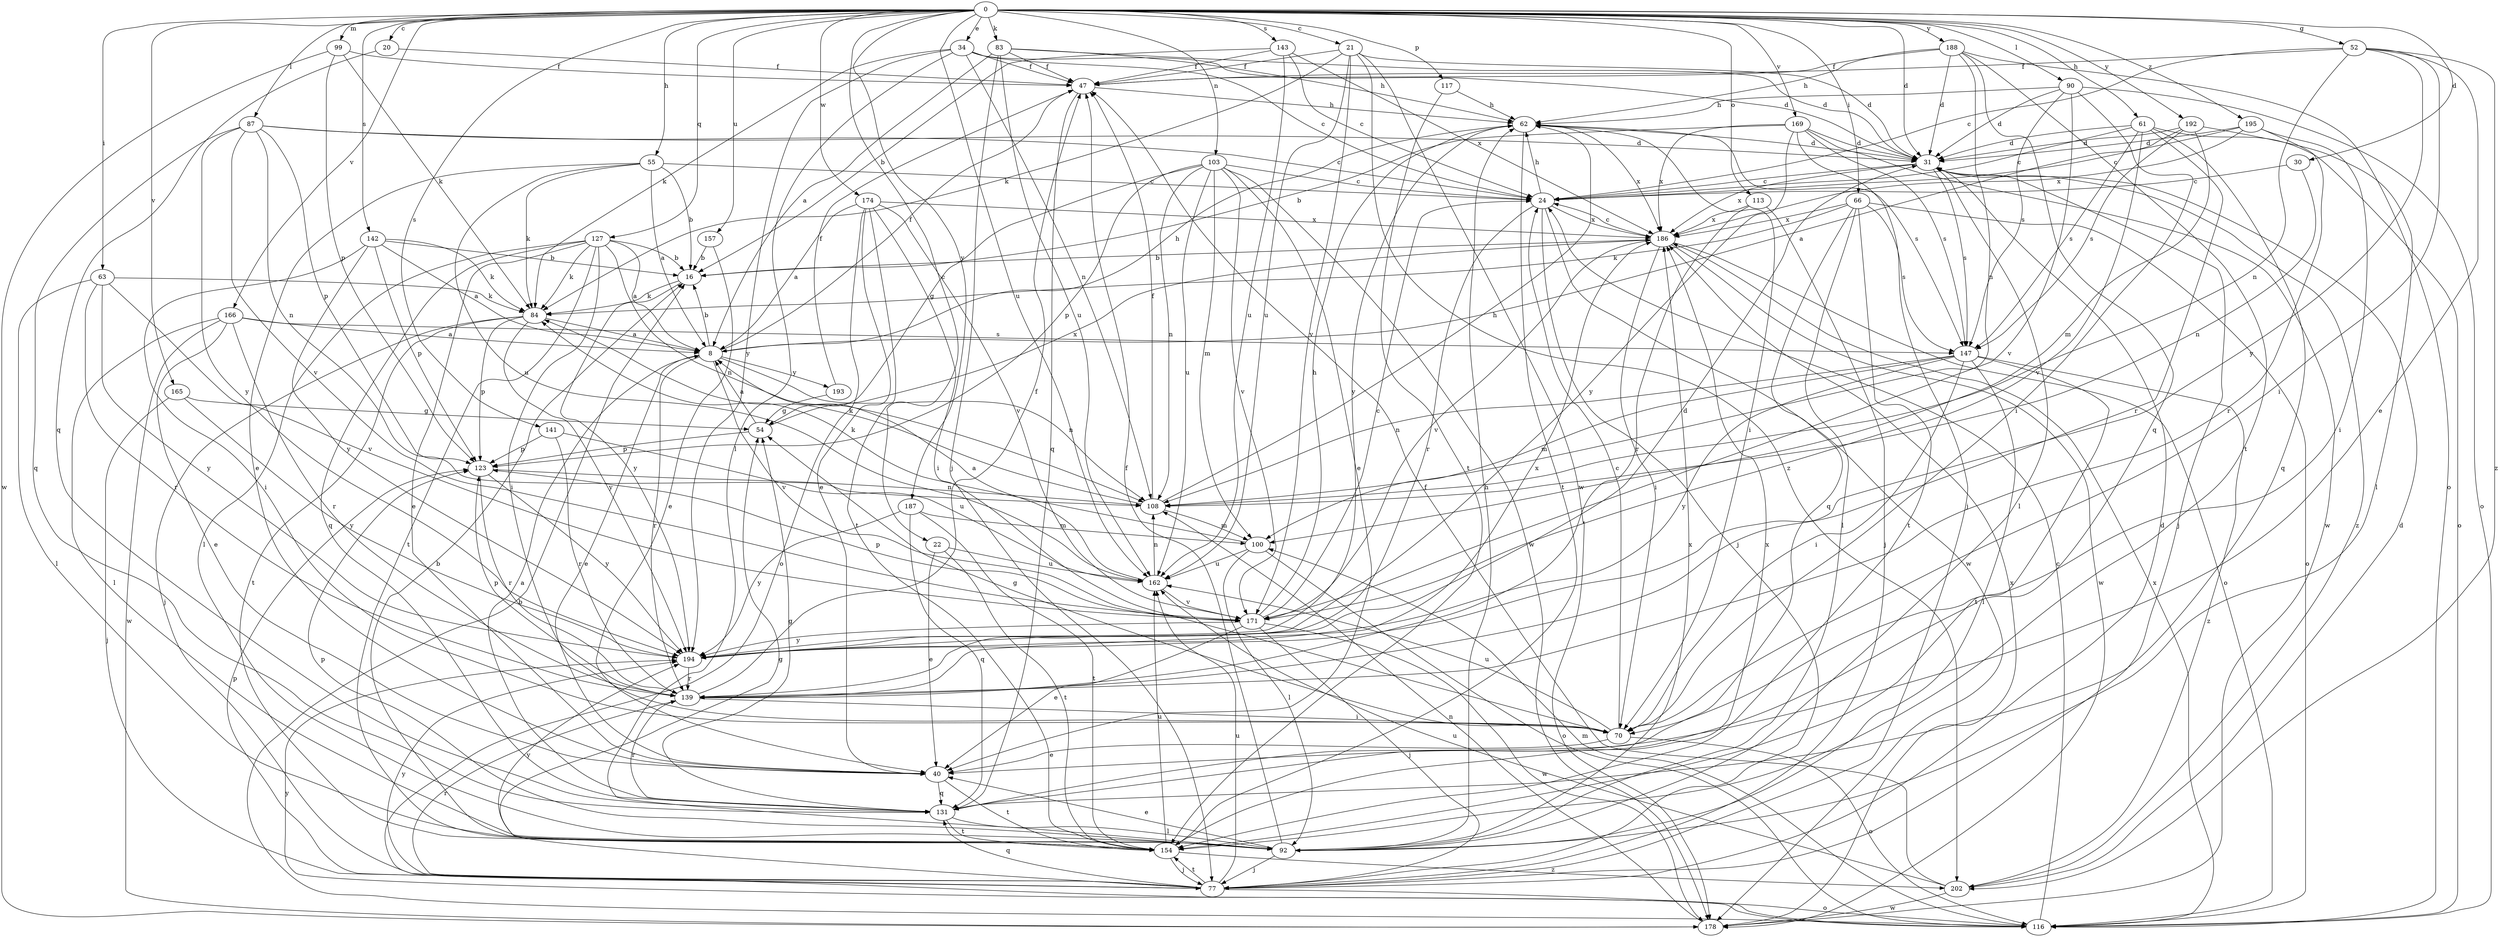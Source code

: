 strict digraph  {
0;
8;
16;
20;
21;
22;
24;
30;
31;
34;
40;
47;
52;
54;
55;
61;
62;
63;
66;
70;
77;
83;
84;
87;
90;
92;
99;
100;
103;
108;
113;
116;
117;
123;
127;
131;
139;
141;
142;
143;
147;
154;
157;
162;
165;
166;
169;
171;
174;
178;
186;
187;
188;
192;
193;
194;
195;
202;
0 -> 20  [label=c];
0 -> 21  [label=c];
0 -> 22  [label=c];
0 -> 30  [label=d];
0 -> 31  [label=d];
0 -> 34  [label=e];
0 -> 52  [label=g];
0 -> 55  [label=h];
0 -> 61  [label=h];
0 -> 63  [label=i];
0 -> 66  [label=i];
0 -> 83  [label=k];
0 -> 87  [label=l];
0 -> 90  [label=l];
0 -> 99  [label=m];
0 -> 103  [label=n];
0 -> 113  [label=o];
0 -> 117  [label=p];
0 -> 127  [label=q];
0 -> 141  [label=s];
0 -> 142  [label=s];
0 -> 143  [label=s];
0 -> 157  [label=u];
0 -> 162  [label=u];
0 -> 165  [label=v];
0 -> 166  [label=v];
0 -> 169  [label=v];
0 -> 174  [label=w];
0 -> 187  [label=y];
0 -> 188  [label=y];
0 -> 192  [label=y];
0 -> 195  [label=z];
8 -> 16  [label=b];
8 -> 40  [label=e];
8 -> 47  [label=f];
8 -> 62  [label=h];
8 -> 108  [label=n];
8 -> 139  [label=r];
8 -> 171  [label=v];
8 -> 193  [label=y];
16 -> 84  [label=k];
16 -> 194  [label=y];
20 -> 47  [label=f];
20 -> 131  [label=q];
21 -> 31  [label=d];
21 -> 47  [label=f];
21 -> 84  [label=k];
21 -> 162  [label=u];
21 -> 171  [label=v];
21 -> 178  [label=w];
21 -> 202  [label=z];
22 -> 40  [label=e];
22 -> 154  [label=t];
22 -> 162  [label=u];
24 -> 62  [label=h];
24 -> 77  [label=j];
24 -> 139  [label=r];
24 -> 178  [label=w];
24 -> 186  [label=x];
30 -> 24  [label=c];
30 -> 108  [label=n];
31 -> 24  [label=c];
31 -> 77  [label=j];
31 -> 92  [label=l];
31 -> 147  [label=s];
31 -> 186  [label=x];
31 -> 202  [label=z];
34 -> 24  [label=c];
34 -> 31  [label=d];
34 -> 47  [label=f];
34 -> 84  [label=k];
34 -> 92  [label=l];
34 -> 108  [label=n];
34 -> 194  [label=y];
40 -> 131  [label=q];
40 -> 154  [label=t];
47 -> 62  [label=h];
47 -> 131  [label=q];
52 -> 24  [label=c];
52 -> 40  [label=e];
52 -> 47  [label=f];
52 -> 70  [label=i];
52 -> 108  [label=n];
52 -> 194  [label=y];
52 -> 202  [label=z];
54 -> 8  [label=a];
54 -> 123  [label=p];
54 -> 186  [label=x];
55 -> 8  [label=a];
55 -> 16  [label=b];
55 -> 24  [label=c];
55 -> 40  [label=e];
55 -> 84  [label=k];
55 -> 162  [label=u];
61 -> 24  [label=c];
61 -> 31  [label=d];
61 -> 116  [label=o];
61 -> 131  [label=q];
61 -> 139  [label=r];
61 -> 147  [label=s];
61 -> 171  [label=v];
62 -> 31  [label=d];
62 -> 70  [label=i];
62 -> 147  [label=s];
62 -> 154  [label=t];
62 -> 186  [label=x];
62 -> 194  [label=y];
63 -> 84  [label=k];
63 -> 92  [label=l];
63 -> 139  [label=r];
63 -> 171  [label=v];
63 -> 194  [label=y];
66 -> 84  [label=k];
66 -> 92  [label=l];
66 -> 116  [label=o];
66 -> 131  [label=q];
66 -> 147  [label=s];
66 -> 154  [label=t];
66 -> 186  [label=x];
70 -> 24  [label=c];
70 -> 40  [label=e];
70 -> 54  [label=g];
70 -> 116  [label=o];
70 -> 162  [label=u];
77 -> 31  [label=d];
77 -> 54  [label=g];
77 -> 116  [label=o];
77 -> 123  [label=p];
77 -> 131  [label=q];
77 -> 139  [label=r];
77 -> 154  [label=t];
77 -> 162  [label=u];
77 -> 194  [label=y];
83 -> 8  [label=a];
83 -> 31  [label=d];
83 -> 47  [label=f];
83 -> 62  [label=h];
83 -> 77  [label=j];
83 -> 162  [label=u];
84 -> 8  [label=a];
84 -> 77  [label=j];
84 -> 123  [label=p];
84 -> 154  [label=t];
84 -> 194  [label=y];
87 -> 24  [label=c];
87 -> 31  [label=d];
87 -> 108  [label=n];
87 -> 123  [label=p];
87 -> 131  [label=q];
87 -> 171  [label=v];
87 -> 194  [label=y];
90 -> 31  [label=d];
90 -> 62  [label=h];
90 -> 70  [label=i];
90 -> 116  [label=o];
90 -> 147  [label=s];
90 -> 171  [label=v];
92 -> 40  [label=e];
92 -> 47  [label=f];
92 -> 62  [label=h];
92 -> 77  [label=j];
92 -> 123  [label=p];
92 -> 186  [label=x];
99 -> 47  [label=f];
99 -> 84  [label=k];
99 -> 123  [label=p];
99 -> 178  [label=w];
100 -> 84  [label=k];
100 -> 92  [label=l];
100 -> 116  [label=o];
100 -> 162  [label=u];
103 -> 24  [label=c];
103 -> 40  [label=e];
103 -> 54  [label=g];
103 -> 100  [label=m];
103 -> 108  [label=n];
103 -> 123  [label=p];
103 -> 162  [label=u];
103 -> 171  [label=v];
103 -> 178  [label=w];
108 -> 47  [label=f];
108 -> 62  [label=h];
108 -> 84  [label=k];
108 -> 100  [label=m];
113 -> 77  [label=j];
113 -> 139  [label=r];
113 -> 186  [label=x];
116 -> 16  [label=b];
116 -> 24  [label=c];
116 -> 100  [label=m];
116 -> 186  [label=x];
116 -> 194  [label=y];
117 -> 62  [label=h];
117 -> 154  [label=t];
123 -> 108  [label=n];
123 -> 139  [label=r];
123 -> 194  [label=y];
127 -> 8  [label=a];
127 -> 16  [label=b];
127 -> 40  [label=e];
127 -> 70  [label=i];
127 -> 84  [label=k];
127 -> 92  [label=l];
127 -> 108  [label=n];
127 -> 131  [label=q];
127 -> 154  [label=t];
131 -> 8  [label=a];
131 -> 54  [label=g];
131 -> 92  [label=l];
131 -> 139  [label=r];
131 -> 154  [label=t];
139 -> 47  [label=f];
139 -> 70  [label=i];
139 -> 123  [label=p];
139 -> 186  [label=x];
141 -> 123  [label=p];
141 -> 139  [label=r];
141 -> 162  [label=u];
142 -> 8  [label=a];
142 -> 16  [label=b];
142 -> 70  [label=i];
142 -> 84  [label=k];
142 -> 123  [label=p];
142 -> 194  [label=y];
143 -> 16  [label=b];
143 -> 24  [label=c];
143 -> 47  [label=f];
143 -> 162  [label=u];
143 -> 186  [label=x];
147 -> 70  [label=i];
147 -> 92  [label=l];
147 -> 100  [label=m];
147 -> 108  [label=n];
147 -> 154  [label=t];
147 -> 194  [label=y];
147 -> 202  [label=z];
154 -> 16  [label=b];
154 -> 77  [label=j];
154 -> 162  [label=u];
154 -> 186  [label=x];
154 -> 194  [label=y];
154 -> 202  [label=z];
157 -> 16  [label=b];
157 -> 40  [label=e];
162 -> 8  [label=a];
162 -> 108  [label=n];
162 -> 171  [label=v];
165 -> 54  [label=g];
165 -> 77  [label=j];
165 -> 194  [label=y];
166 -> 8  [label=a];
166 -> 40  [label=e];
166 -> 92  [label=l];
166 -> 139  [label=r];
166 -> 147  [label=s];
166 -> 178  [label=w];
169 -> 16  [label=b];
169 -> 31  [label=d];
169 -> 77  [label=j];
169 -> 147  [label=s];
169 -> 178  [label=w];
169 -> 186  [label=x];
169 -> 194  [label=y];
171 -> 24  [label=c];
171 -> 40  [label=e];
171 -> 62  [label=h];
171 -> 77  [label=j];
171 -> 123  [label=p];
171 -> 178  [label=w];
171 -> 194  [label=y];
174 -> 8  [label=a];
174 -> 40  [label=e];
174 -> 70  [label=i];
174 -> 116  [label=o];
174 -> 154  [label=t];
174 -> 171  [label=v];
174 -> 186  [label=x];
178 -> 108  [label=n];
178 -> 186  [label=x];
186 -> 16  [label=b];
186 -> 24  [label=c];
186 -> 70  [label=i];
186 -> 116  [label=o];
186 -> 171  [label=v];
186 -> 178  [label=w];
187 -> 100  [label=m];
187 -> 131  [label=q];
187 -> 154  [label=t];
187 -> 194  [label=y];
188 -> 31  [label=d];
188 -> 47  [label=f];
188 -> 62  [label=h];
188 -> 108  [label=n];
188 -> 116  [label=o];
188 -> 131  [label=q];
188 -> 154  [label=t];
192 -> 8  [label=a];
192 -> 31  [label=d];
192 -> 92  [label=l];
192 -> 100  [label=m];
192 -> 147  [label=s];
193 -> 47  [label=f];
193 -> 54  [label=g];
194 -> 31  [label=d];
194 -> 139  [label=r];
195 -> 24  [label=c];
195 -> 31  [label=d];
195 -> 70  [label=i];
195 -> 139  [label=r];
195 -> 186  [label=x];
202 -> 31  [label=d];
202 -> 47  [label=f];
202 -> 162  [label=u];
202 -> 178  [label=w];
}
